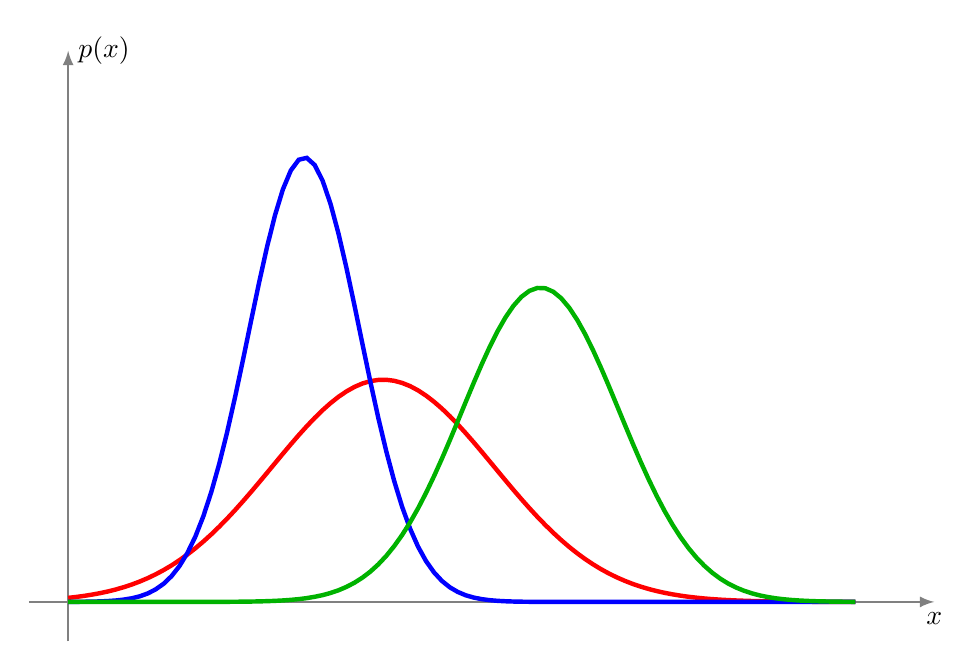 \begin{tikzpicture}[scale=1]

% Esperance
    \def\mymu{4};

% variance
    \def\sigmadeux{2};

% Fonction
   %\def\fonction{ 1/(sqrt(2*3.14*\sigmadeux)) * exp{-1/2*1/\sigmadeux*(\x-\mu)*(\x-\mu)} };
   \def\fonction{ 10* (exp{-0.5*ln(2*pi*\sigmadeux)}) * (exp{-1/2*1/\sigmadeux*(\x-\mymu)*(\x-\mymu)}) };
   
% intervalle
    \def\a{10}; 


% Axes
    \draw[->,>=latex,thick, gray] (-0.5,0)--(\a+1,0) node[below,black] {$x$};
    \draw[->,>=latex,thick, gray] (0,-0.5)--(0,7) node[right,black] {$p(x)$};  


% Graphe et aire
%   \fill[black!20] (0,0) -- plot[domain=0:\a] (\x,\fonction) -- (\a,0) -- cycle;
\def\mymu{4};
\def\sigmadeux{2};
   \draw[ultra thick, color=red,domain=-0:\a,samples=100,variable=\x] plot ( {\x} , {\fonction} );

\def\mymu{3};
\def\sigmadeux{0.5};
   \draw[ultra thick, color=blue,domain=-0:\a,samples=100,variable=\x] plot ( {\x} , {\fonction} );

\def\mymu{6};
\def\sigmadeux{1};
   \draw[ultra thick, color=green!70!black,domain=-0:\a,samples=100,variable=\x] plot ( {\x} , {\fonction} );

% \draw (\mymu,0.2) -- ++(0,-0.4) node[below] {$\mu$};

% \node[below] at (4,-1) {\bf Cas $\mu=4$, $\sigma^2 = 2$};

% \node[below, inner sep=10pt] at (0.5,0) {\vphantom{$n=10$}};


% % Labels
%   \foreach \x/\xtext in {0/0, 1/1, 2/2}
%   \draw (\x cm,2pt) -- (\x cm,-2pt) node[anchor=north] {$\xtext$};
%   \draw (1pt,1cm) -- (-1pt,1cm) node[anchor=east] {$1$};
%   \node[below, inner sep=10pt] at (0.5,0) {\vphantom{$n=10$}};

\end{tikzpicture}